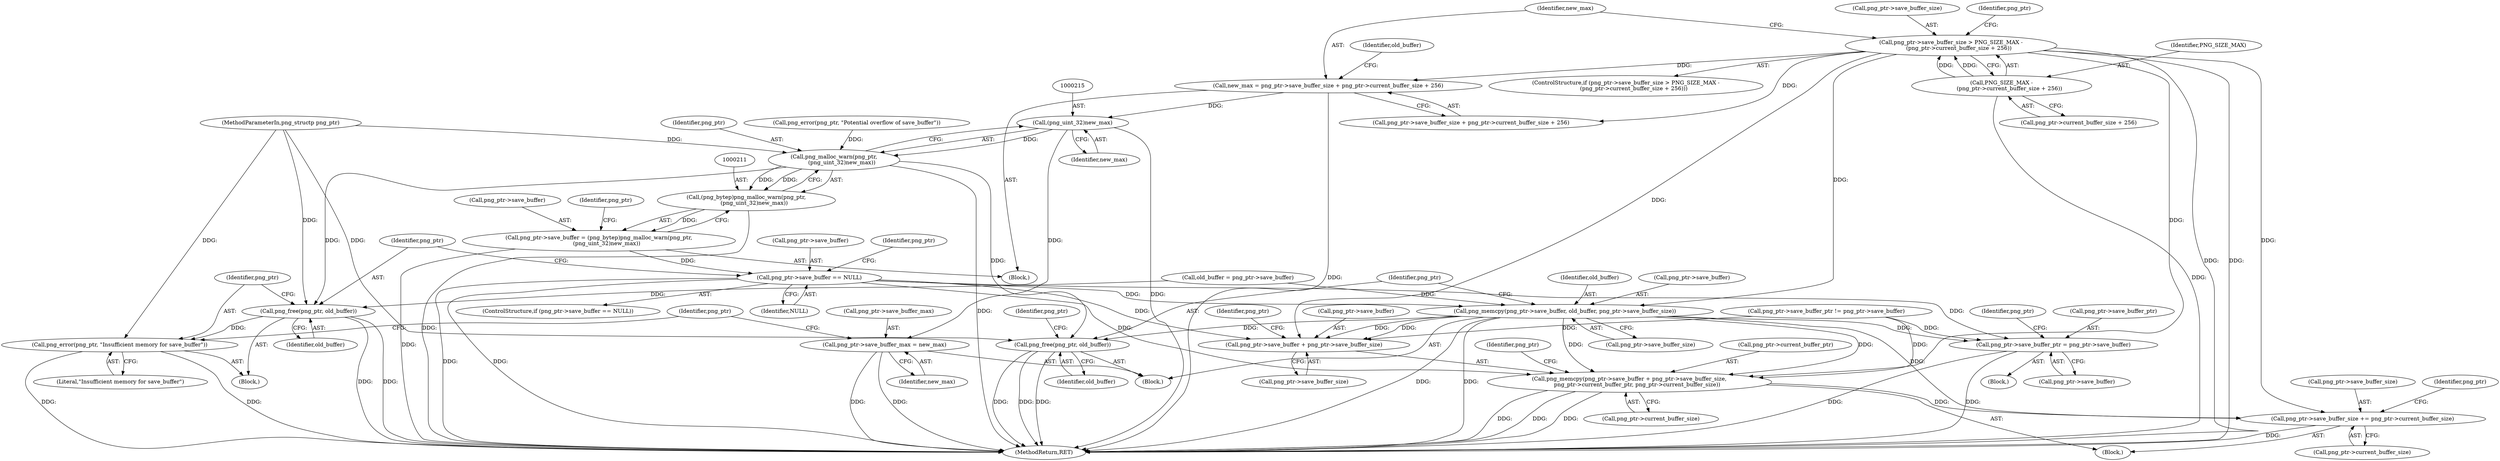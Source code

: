 digraph "0_Chrome_7f3d85b096f66870a15b37c2f40b219b2e292693_6@integer" {
"1000190" [label="(Call,new_max = png_ptr->save_buffer_size + png_ptr->current_buffer_size + 256)"];
"1000175" [label="(Call,png_ptr->save_buffer_size > PNG_SIZE_MAX -\n         (png_ptr->current_buffer_size + 256))"];
"1000179" [label="(Call,PNG_SIZE_MAX -\n         (png_ptr->current_buffer_size + 256))"];
"1000214" [label="(Call,(png_uint_32)new_max)"];
"1000212" [label="(Call,png_malloc_warn(png_ptr,\n         (png_uint_32)new_max))"];
"1000210" [label="(Call,(png_bytep)png_malloc_warn(png_ptr,\n         (png_uint_32)new_max))"];
"1000206" [label="(Call,png_ptr->save_buffer = (png_bytep)png_malloc_warn(png_ptr,\n         (png_uint_32)new_max))"];
"1000218" [label="(Call,png_ptr->save_buffer == NULL)"];
"1000232" [label="(Call,png_memcpy(png_ptr->save_buffer, old_buffer, png_ptr->save_buffer_size))"];
"1000240" [label="(Call,png_free(png_ptr, old_buffer))"];
"1000253" [label="(Call,png_memcpy(png_ptr->save_buffer + png_ptr->save_buffer_size,\n         png_ptr->current_buffer_ptr, png_ptr->current_buffer_size))"];
"1000267" [label="(Call,png_ptr->save_buffer_size += png_ptr->current_buffer_size)"];
"1000254" [label="(Call,png_ptr->save_buffer + png_ptr->save_buffer_size)"];
"1000279" [label="(Call,png_ptr->save_buffer_ptr = png_ptr->save_buffer)"];
"1000224" [label="(Call,png_free(png_ptr, old_buffer))"];
"1000227" [label="(Call,png_error(png_ptr, \"Insufficient memory for save_buffer\"))"];
"1000243" [label="(Call,png_ptr->save_buffer_max = new_max)"];
"1000279" [label="(Call,png_ptr->save_buffer_ptr = png_ptr->save_buffer)"];
"1000242" [label="(Identifier,old_buffer)"];
"1000188" [label="(Identifier,png_ptr)"];
"1000175" [label="(Call,png_ptr->save_buffer_size > PNG_SIZE_MAX -\n         (png_ptr->current_buffer_size + 256))"];
"1000250" [label="(Identifier,png_ptr)"];
"1000224" [label="(Call,png_free(png_ptr, old_buffer))"];
"1000243" [label="(Call,png_ptr->save_buffer_max = new_max)"];
"1000220" [label="(Identifier,png_ptr)"];
"1000247" [label="(Identifier,new_max)"];
"1000258" [label="(Call,png_ptr->save_buffer_size)"];
"1000267" [label="(Call,png_ptr->save_buffer_size += png_ptr->current_buffer_size)"];
"1000191" [label="(Identifier,new_max)"];
"1000232" [label="(Call,png_memcpy(png_ptr->save_buffer, old_buffer, png_ptr->save_buffer_size))"];
"1000212" [label="(Call,png_malloc_warn(png_ptr,\n         (png_uint_32)new_max))"];
"1000291" [label="(MethodReturn,RET)"];
"1000252" [label="(Block,)"];
"1000223" [label="(Block,)"];
"1000222" [label="(Identifier,NULL)"];
"1000180" [label="(Identifier,PNG_SIZE_MAX)"];
"1000206" [label="(Call,png_ptr->save_buffer = (png_bytep)png_malloc_warn(png_ptr,\n         (png_uint_32)new_max))"];
"1000225" [label="(Identifier,png_ptr)"];
"1000213" [label="(Identifier,png_ptr)"];
"1000171" [label="(Block,)"];
"1000109" [label="(Call,png_ptr->save_buffer_ptr != png_ptr->save_buffer)"];
"1000210" [label="(Call,(png_bytep)png_malloc_warn(png_ptr,\n         (png_uint_32)new_max))"];
"1000190" [label="(Call,new_max = png_ptr->save_buffer_size + png_ptr->current_buffer_size + 256)"];
"1000219" [label="(Call,png_ptr->save_buffer)"];
"1000101" [label="(MethodParameterIn,png_structp png_ptr)"];
"1000271" [label="(Call,png_ptr->current_buffer_size)"];
"1000226" [label="(Identifier,old_buffer)"];
"1000214" [label="(Call,(png_uint_32)new_max)"];
"1000216" [label="(Identifier,new_max)"];
"1000264" [label="(Call,png_ptr->current_buffer_size)"];
"1000245" [label="(Identifier,png_ptr)"];
"1000237" [label="(Call,png_ptr->save_buffer_size)"];
"1000217" [label="(ControlStructure,if (png_ptr->save_buffer == NULL))"];
"1000229" [label="(Literal,\"Insufficient memory for save_buffer\")"];
"1000240" [label="(Call,png_free(png_ptr, old_buffer))"];
"1000207" [label="(Call,png_ptr->save_buffer)"];
"1000187" [label="(Call,png_error(png_ptr, \"Potential overflow of save_buffer\"))"];
"1000255" [label="(Call,png_ptr->save_buffer)"];
"1000102" [label="(Block,)"];
"1000228" [label="(Identifier,png_ptr)"];
"1000202" [label="(Identifier,old_buffer)"];
"1000233" [label="(Call,png_ptr->save_buffer)"];
"1000241" [label="(Identifier,png_ptr)"];
"1000269" [label="(Identifier,png_ptr)"];
"1000253" [label="(Call,png_memcpy(png_ptr->save_buffer + png_ptr->save_buffer_size,\n         png_ptr->current_buffer_ptr, png_ptr->current_buffer_size))"];
"1000244" [label="(Call,png_ptr->save_buffer_max)"];
"1000201" [label="(Call,old_buffer = png_ptr->save_buffer)"];
"1000268" [label="(Call,png_ptr->save_buffer_size)"];
"1000179" [label="(Call,PNG_SIZE_MAX -\n         (png_ptr->current_buffer_size + 256))"];
"1000283" [label="(Call,png_ptr->save_buffer)"];
"1000176" [label="(Call,png_ptr->save_buffer_size)"];
"1000288" [label="(Identifier,png_ptr)"];
"1000192" [label="(Call,png_ptr->save_buffer_size + png_ptr->current_buffer_size + 256)"];
"1000174" [label="(ControlStructure,if (png_ptr->save_buffer_size > PNG_SIZE_MAX -\n         (png_ptr->current_buffer_size + 256)))"];
"1000261" [label="(Call,png_ptr->current_buffer_ptr)"];
"1000231" [label="(Block,)"];
"1000276" [label="(Identifier,png_ptr)"];
"1000218" [label="(Call,png_ptr->save_buffer == NULL)"];
"1000280" [label="(Call,png_ptr->save_buffer_ptr)"];
"1000234" [label="(Identifier,png_ptr)"];
"1000262" [label="(Identifier,png_ptr)"];
"1000236" [label="(Identifier,old_buffer)"];
"1000181" [label="(Call,png_ptr->current_buffer_size + 256)"];
"1000227" [label="(Call,png_error(png_ptr, \"Insufficient memory for save_buffer\"))"];
"1000254" [label="(Call,png_ptr->save_buffer + png_ptr->save_buffer_size)"];
"1000190" -> "1000171"  [label="AST: "];
"1000190" -> "1000192"  [label="CFG: "];
"1000191" -> "1000190"  [label="AST: "];
"1000192" -> "1000190"  [label="AST: "];
"1000202" -> "1000190"  [label="CFG: "];
"1000190" -> "1000291"  [label="DDG: "];
"1000175" -> "1000190"  [label="DDG: "];
"1000190" -> "1000214"  [label="DDG: "];
"1000175" -> "1000174"  [label="AST: "];
"1000175" -> "1000179"  [label="CFG: "];
"1000176" -> "1000175"  [label="AST: "];
"1000179" -> "1000175"  [label="AST: "];
"1000188" -> "1000175"  [label="CFG: "];
"1000191" -> "1000175"  [label="CFG: "];
"1000175" -> "1000291"  [label="DDG: "];
"1000175" -> "1000291"  [label="DDG: "];
"1000179" -> "1000175"  [label="DDG: "];
"1000179" -> "1000175"  [label="DDG: "];
"1000175" -> "1000192"  [label="DDG: "];
"1000175" -> "1000232"  [label="DDG: "];
"1000175" -> "1000253"  [label="DDG: "];
"1000175" -> "1000254"  [label="DDG: "];
"1000175" -> "1000267"  [label="DDG: "];
"1000179" -> "1000181"  [label="CFG: "];
"1000180" -> "1000179"  [label="AST: "];
"1000181" -> "1000179"  [label="AST: "];
"1000179" -> "1000291"  [label="DDG: "];
"1000214" -> "1000212"  [label="AST: "];
"1000214" -> "1000216"  [label="CFG: "];
"1000215" -> "1000214"  [label="AST: "];
"1000216" -> "1000214"  [label="AST: "];
"1000212" -> "1000214"  [label="CFG: "];
"1000214" -> "1000291"  [label="DDG: "];
"1000214" -> "1000212"  [label="DDG: "];
"1000214" -> "1000243"  [label="DDG: "];
"1000212" -> "1000210"  [label="AST: "];
"1000213" -> "1000212"  [label="AST: "];
"1000210" -> "1000212"  [label="CFG: "];
"1000212" -> "1000291"  [label="DDG: "];
"1000212" -> "1000210"  [label="DDG: "];
"1000212" -> "1000210"  [label="DDG: "];
"1000187" -> "1000212"  [label="DDG: "];
"1000101" -> "1000212"  [label="DDG: "];
"1000212" -> "1000224"  [label="DDG: "];
"1000212" -> "1000240"  [label="DDG: "];
"1000210" -> "1000206"  [label="AST: "];
"1000211" -> "1000210"  [label="AST: "];
"1000206" -> "1000210"  [label="CFG: "];
"1000210" -> "1000291"  [label="DDG: "];
"1000210" -> "1000206"  [label="DDG: "];
"1000206" -> "1000171"  [label="AST: "];
"1000207" -> "1000206"  [label="AST: "];
"1000220" -> "1000206"  [label="CFG: "];
"1000206" -> "1000291"  [label="DDG: "];
"1000206" -> "1000218"  [label="DDG: "];
"1000218" -> "1000217"  [label="AST: "];
"1000218" -> "1000222"  [label="CFG: "];
"1000219" -> "1000218"  [label="AST: "];
"1000222" -> "1000218"  [label="AST: "];
"1000225" -> "1000218"  [label="CFG: "];
"1000234" -> "1000218"  [label="CFG: "];
"1000218" -> "1000291"  [label="DDG: "];
"1000218" -> "1000291"  [label="DDG: "];
"1000218" -> "1000232"  [label="DDG: "];
"1000218" -> "1000253"  [label="DDG: "];
"1000218" -> "1000254"  [label="DDG: "];
"1000218" -> "1000279"  [label="DDG: "];
"1000232" -> "1000231"  [label="AST: "];
"1000232" -> "1000237"  [label="CFG: "];
"1000233" -> "1000232"  [label="AST: "];
"1000236" -> "1000232"  [label="AST: "];
"1000237" -> "1000232"  [label="AST: "];
"1000241" -> "1000232"  [label="CFG: "];
"1000232" -> "1000291"  [label="DDG: "];
"1000232" -> "1000291"  [label="DDG: "];
"1000201" -> "1000232"  [label="DDG: "];
"1000232" -> "1000240"  [label="DDG: "];
"1000232" -> "1000253"  [label="DDG: "];
"1000232" -> "1000253"  [label="DDG: "];
"1000232" -> "1000254"  [label="DDG: "];
"1000232" -> "1000254"  [label="DDG: "];
"1000232" -> "1000267"  [label="DDG: "];
"1000232" -> "1000279"  [label="DDG: "];
"1000240" -> "1000231"  [label="AST: "];
"1000240" -> "1000242"  [label="CFG: "];
"1000241" -> "1000240"  [label="AST: "];
"1000242" -> "1000240"  [label="AST: "];
"1000245" -> "1000240"  [label="CFG: "];
"1000240" -> "1000291"  [label="DDG: "];
"1000240" -> "1000291"  [label="DDG: "];
"1000240" -> "1000291"  [label="DDG: "];
"1000101" -> "1000240"  [label="DDG: "];
"1000253" -> "1000252"  [label="AST: "];
"1000253" -> "1000264"  [label="CFG: "];
"1000254" -> "1000253"  [label="AST: "];
"1000261" -> "1000253"  [label="AST: "];
"1000264" -> "1000253"  [label="AST: "];
"1000269" -> "1000253"  [label="CFG: "];
"1000253" -> "1000291"  [label="DDG: "];
"1000253" -> "1000291"  [label="DDG: "];
"1000253" -> "1000291"  [label="DDG: "];
"1000109" -> "1000253"  [label="DDG: "];
"1000253" -> "1000267"  [label="DDG: "];
"1000267" -> "1000252"  [label="AST: "];
"1000267" -> "1000271"  [label="CFG: "];
"1000268" -> "1000267"  [label="AST: "];
"1000271" -> "1000267"  [label="AST: "];
"1000276" -> "1000267"  [label="CFG: "];
"1000267" -> "1000291"  [label="DDG: "];
"1000254" -> "1000258"  [label="CFG: "];
"1000255" -> "1000254"  [label="AST: "];
"1000258" -> "1000254"  [label="AST: "];
"1000262" -> "1000254"  [label="CFG: "];
"1000109" -> "1000254"  [label="DDG: "];
"1000279" -> "1000102"  [label="AST: "];
"1000279" -> "1000283"  [label="CFG: "];
"1000280" -> "1000279"  [label="AST: "];
"1000283" -> "1000279"  [label="AST: "];
"1000288" -> "1000279"  [label="CFG: "];
"1000279" -> "1000291"  [label="DDG: "];
"1000279" -> "1000291"  [label="DDG: "];
"1000109" -> "1000279"  [label="DDG: "];
"1000224" -> "1000223"  [label="AST: "];
"1000224" -> "1000226"  [label="CFG: "];
"1000225" -> "1000224"  [label="AST: "];
"1000226" -> "1000224"  [label="AST: "];
"1000228" -> "1000224"  [label="CFG: "];
"1000224" -> "1000291"  [label="DDG: "];
"1000224" -> "1000291"  [label="DDG: "];
"1000101" -> "1000224"  [label="DDG: "];
"1000201" -> "1000224"  [label="DDG: "];
"1000224" -> "1000227"  [label="DDG: "];
"1000227" -> "1000223"  [label="AST: "];
"1000227" -> "1000229"  [label="CFG: "];
"1000228" -> "1000227"  [label="AST: "];
"1000229" -> "1000227"  [label="AST: "];
"1000250" -> "1000227"  [label="CFG: "];
"1000227" -> "1000291"  [label="DDG: "];
"1000227" -> "1000291"  [label="DDG: "];
"1000101" -> "1000227"  [label="DDG: "];
"1000243" -> "1000231"  [label="AST: "];
"1000243" -> "1000247"  [label="CFG: "];
"1000244" -> "1000243"  [label="AST: "];
"1000247" -> "1000243"  [label="AST: "];
"1000250" -> "1000243"  [label="CFG: "];
"1000243" -> "1000291"  [label="DDG: "];
"1000243" -> "1000291"  [label="DDG: "];
}
